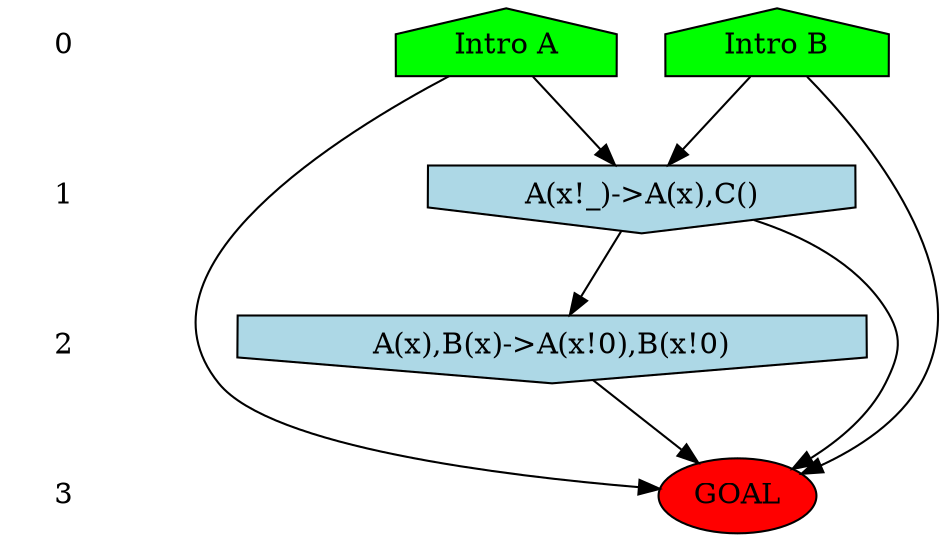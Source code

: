 /* Compression of 2 causal flows obtained in average at 1.319148E+01 t.u */
/* Compressed causal flows were: [2;1] */
digraph G{
 ranksep=.5 ; 
{ rank = same ; "0" [shape=plaintext] ; node_1 [label ="Intro A", shape=house, style=filled, fillcolor=green] ;
node_2 [label ="Intro B", shape=house, style=filled, fillcolor=green] ;
}
{ rank = same ; "1" [shape=plaintext] ; node_3 [label="A(x!_)->A(x),C()", shape=invhouse, style=filled, fillcolor = lightblue] ;
}
{ rank = same ; "2" [shape=plaintext] ; node_4 [label="A(x),B(x)->A(x!0),B(x!0)", shape=invhouse, style=filled, fillcolor = lightblue] ;
}
{ rank = same ; "3" [shape=plaintext] ; node_5 [label ="GOAL", style=filled, fillcolor=red] ;
}
"0" -> "1" [style="invis"]; 
"1" -> "2" [style="invis"]; 
"2" -> "3" [style="invis"]; 
node_1 -> node_3
node_2 -> node_3
node_3 -> node_4
node_1 -> node_5
node_2 -> node_5
node_3 -> node_5
node_4 -> node_5
}
/*
 Dot generation time: 0.000000
*/